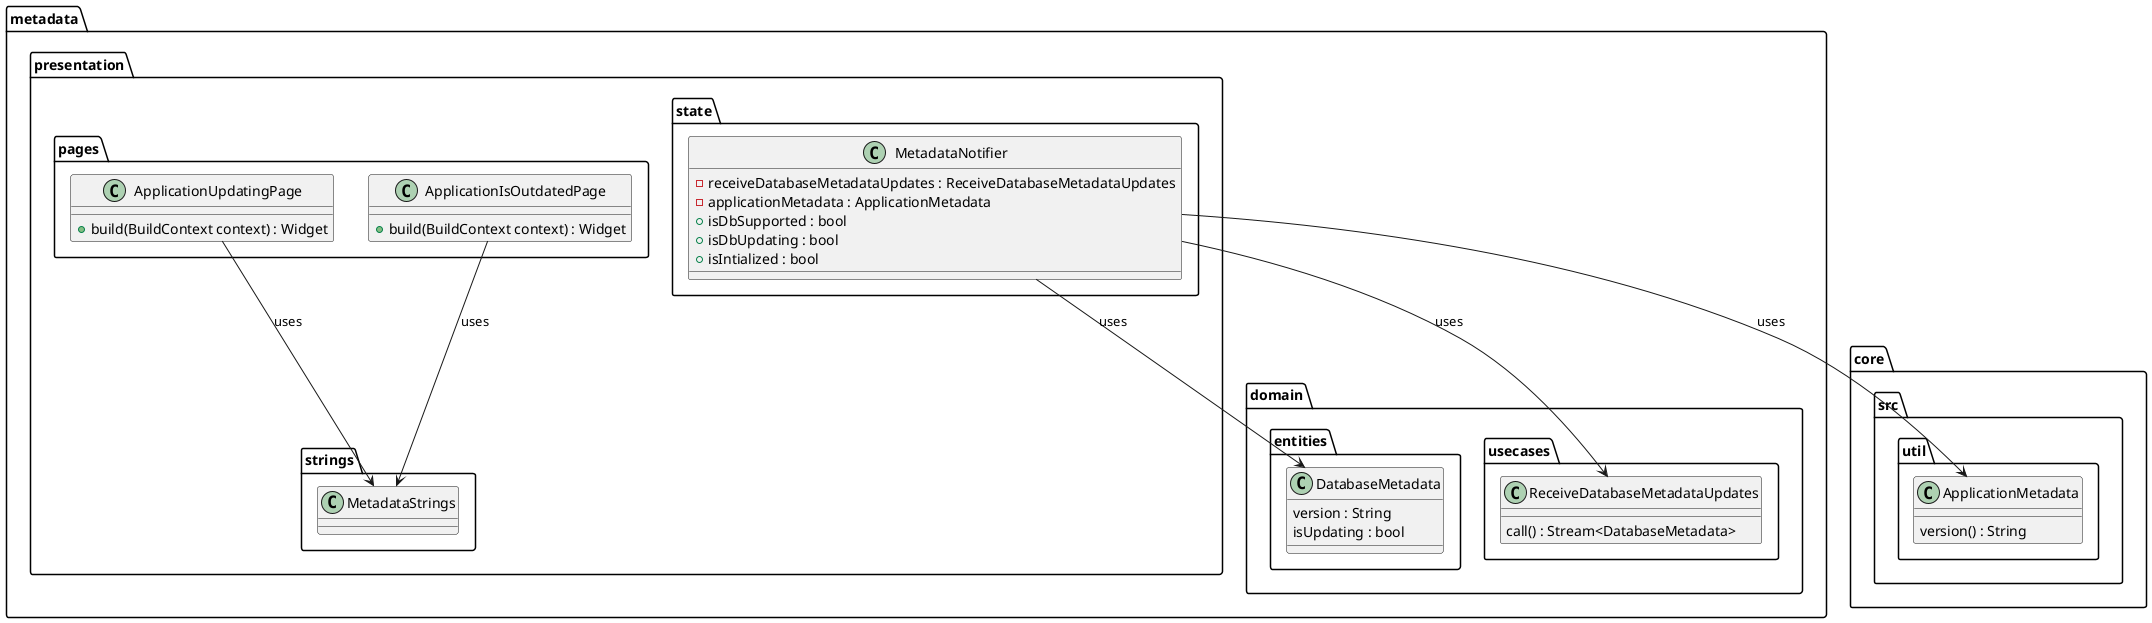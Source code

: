 @startuml metadata_presentation_class_diagram

package core.src.util {
    class ApplicationMetadata {
        version() : String
    }
}

package metadata {
    package domain {
        package entities {
            class DatabaseMetadata {
                version : String
                isUpdating : bool
            }
        }


        package usecases {
            class ReceiveDatabaseMetadataUpdates {
                call() : Stream<DatabaseMetadata>
            }
        }
    }

    package presentation {
        package state {
            class MetadataNotifier {
                - receiveDatabaseMetadataUpdates : ReceiveDatabaseMetadataUpdates
                - applicationMetadata : ApplicationMetadata
                + isDbSupported : bool
                + isDbUpdating : bool
                + isIntialized : bool
            }
        }

        package pages {
            class ApplicationUpdatingPage {
                + build(BuildContext context) : Widget
            }
            class ApplicationIsOutdatedPage {
                + build(BuildContext context) : Widget
            }
        }

        package strings {
            class MetadataStrings {}
        }
    }
}

MetadataNotifier --> ApplicationMetadata : uses
MetadataNotifier --> ReceiveDatabaseMetadataUpdates : uses
MetadataNotifier --> DatabaseMetadata : uses

ApplicationUpdatingPage --> MetadataStrings : uses
ApplicationIsOutdatedPage --> MetadataStrings : uses


@enduml
